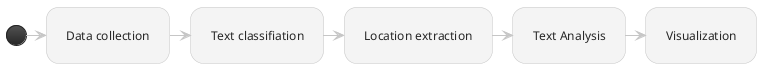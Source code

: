 @startuml
!theme carbon-gray

(*) -> "Data collection"
-> "Text classifiation"
-> "Location extraction"
-> "Text Analysis"
-> "Visualization"

@enduml
